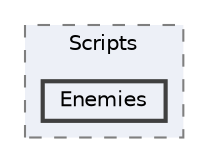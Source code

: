 digraph "C:/dev/RD8/Assets/Scripts/Enemies"
{
 // LATEX_PDF_SIZE
  bgcolor="transparent";
  edge [fontname=Helvetica,fontsize=10,labelfontname=Helvetica,labelfontsize=10];
  node [fontname=Helvetica,fontsize=10,shape=box,height=0.2,width=0.4];
  compound=true
  subgraph clusterdir_6dc64fe3e81392366e0e322217d46023 {
    graph [ bgcolor="#edf0f7", pencolor="grey50", label="Scripts", fontname=Helvetica,fontsize=10 style="filled,dashed", URL="dir_6dc64fe3e81392366e0e322217d46023.html",tooltip=""]
  dir_2a6a0ebd618707ec9bb7e47f1eb06da6 [label="Enemies", fillcolor="#edf0f7", color="grey25", style="filled,bold", URL="dir_2a6a0ebd618707ec9bb7e47f1eb06da6.html",tooltip=""];
  }
}
